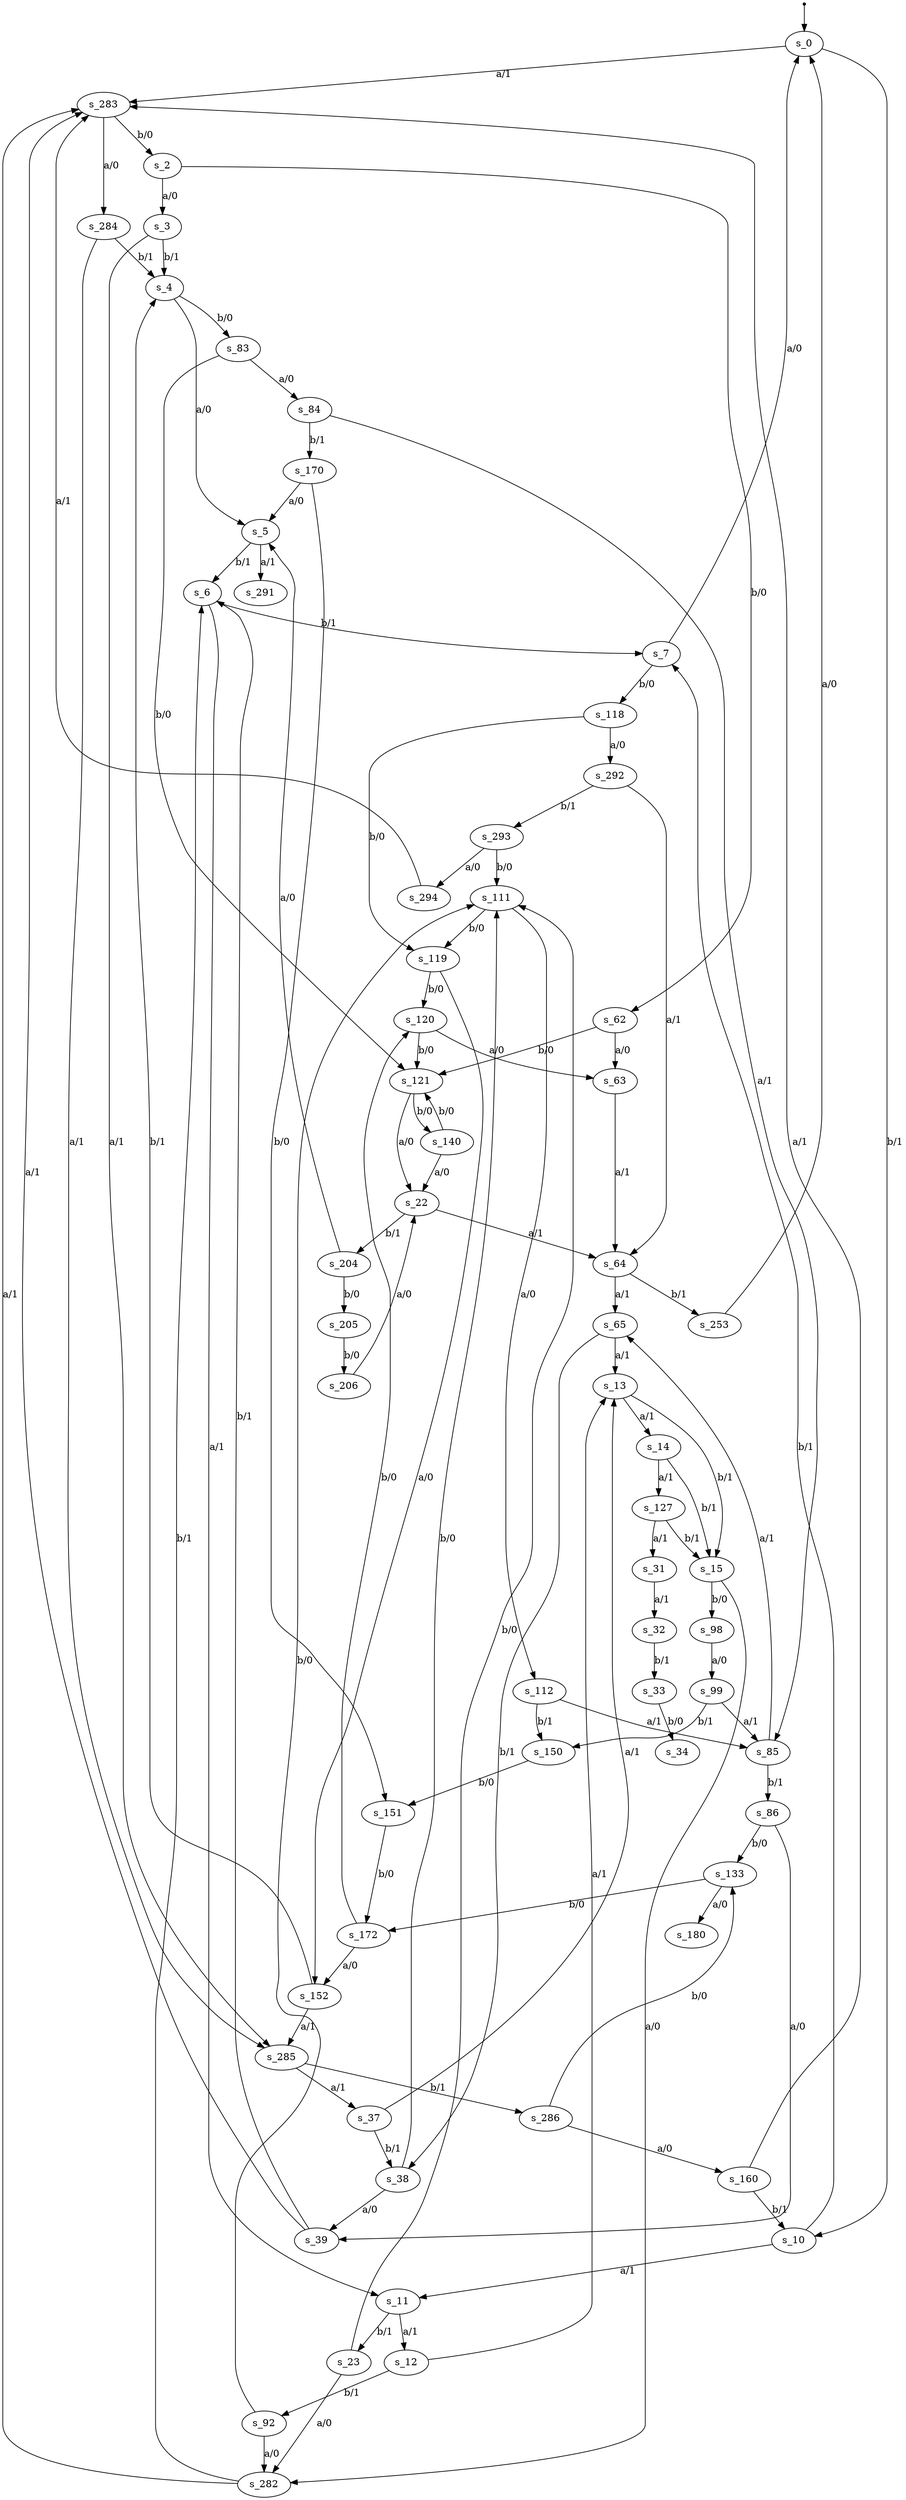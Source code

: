 digraph fsm {
	s_0 [root=true]
	s_283
	s_2
	s_3
	s_4
	s_5
	s_6
	s_7
	s_10
	s_83
	s_84
	s_85
	s_86
	s_39
	s_11
	s_23
	s_282
	s_285
	s_286
	s_160
	s_62
	s_63
	s_37
	s_13
	s_15
	s_118
	s_292
	s_293
	s_294
	s_98
	s_99
	s_150
	s_151
	s_64
	s_65
	s_284
	s_121
	s_140
	s_22
	s_253
	s_204
	s_205
	s_206
	s_291
	s_14
	s_38
	s_111
	s_119
	s_120
	s_170
	s_133
	s_180
	s_12
	s_92
	s_172
	s_152
	s_127
	s_31
	s_32
	s_33
	s_34
	s_112
	qi [shape = point]
	qi -> s_0
	s_0 -> s_283 [label="a/1"]
	s_283 -> s_2 [label="b/0"]
	s_2 -> s_3 [label="a/0"]
	s_3 -> s_4 [label="b/1"]
	s_4 -> s_5 [label="a/0"]
	s_5 -> s_6 [label="b/1"]
	s_6 -> s_7 [label="b/1"]
	s_7 -> s_0 [label="a/0"]
	s_0 -> s_10 [label="b/1"]
	s_4 -> s_83 [label="b/0"]
	s_83 -> s_84 [label="a/0"]
	s_84 -> s_85 [label="a/1"]
	s_85 -> s_86 [label="b/1"]
	s_86 -> s_39 [label="a/0"]
	s_39 -> s_6 [label="b/1"]
	s_6 -> s_11 [label="a/1"]
	s_11 -> s_23 [label="b/1"]
	s_23 -> s_282 [label="a/0"]
	s_3 -> s_285 [label="a/1"]
	s_285 -> s_286 [label="b/1"]
	s_286 -> s_160 [label="a/0"]
	s_160 -> s_10 [label="b/1"]
	s_10 -> s_11 [label="a/1"]
	s_160 -> s_283 [label="a/1"]
	s_2 -> s_62 [label="b/0"]
	s_62 -> s_63 [label="a/0"]
	s_285 -> s_37 [label="a/1"]
	s_37 -> s_13 [label="a/1"]
	s_13 -> s_15 [label="b/1"]
	s_15 -> s_282 [label="a/0"]
	s_282 -> s_6 [label="b/1"]
	s_7 -> s_118 [label="b/0"]
	s_118 -> s_292 [label="a/0"]
	s_292 -> s_293 [label="b/1"]
	s_293 -> s_294 [label="a/0"]
	s_15 -> s_98 [label="b/0"]
	s_98 -> s_99 [label="a/0"]
	s_99 -> s_150 [label="b/1"]
	s_150 -> s_151 [label="b/0"]
	s_63 -> s_64 [label="a/1"]
	s_64 -> s_65 [label="a/1"]
	s_65 -> s_13 [label="a/1"]
	s_282 -> s_283 [label="a/1"]
	s_283 -> s_284 [label="a/0"]
	s_284 -> s_285 [label="a/1"]
	s_62 -> s_121 [label="b/0"]
	s_121 -> s_140 [label="b/0"]
	s_140 -> s_22 [label="a/0"]
	s_22 -> s_64 [label="a/1"]
	s_64 -> s_253 [label="b/1"]
	s_253 -> s_0 [label="a/0"]
	s_121 -> s_22 [label="a/0"]
	s_22 -> s_204 [label="b/1"]
	s_204 -> s_205 [label="b/0"]
	s_205 -> s_206 [label="b/0"]
	s_206 -> s_22 [label="a/0"]
	s_204 -> s_5 [label="a/0"]
	s_5 -> s_291 [label="a/1"]
	s_13 -> s_14 [label="a/1"]
	s_37 -> s_38 [label="b/1"]
	s_38 -> s_39 [label="a/0"]
	s_39 -> s_283 [label="a/1"]
	s_38 -> s_111 [label="b/0"]
	s_111 -> s_119 [label="b/0"]
	s_119 -> s_120 [label="b/0"]
	s_120 -> s_63 [label="a/0"]
	s_84 -> s_170 [label="b/1"]
	s_170 -> s_151 [label="b/0"]
	s_286 -> s_133 [label="b/0"]
	s_133 -> s_180 [label="a/0"]
	s_284 -> s_4 [label="b/1"]
	s_11 -> s_12 [label="a/1"]
	s_12 -> s_13 [label="a/1"]
	s_99 -> s_85 [label="a/1"]
	s_85 -> s_65 [label="a/1"]
	s_65 -> s_38 [label="b/1"]
	s_12 -> s_92 [label="b/1"]
	s_92 -> s_282 [label="a/0"]
	s_118 -> s_119 [label="b/0"]
	s_151 -> s_172 [label="b/0"]
	s_172 -> s_152 [label="a/0"]
	s_152 -> s_285 [label="a/1"]
	s_152 -> s_4 [label="b/1"]
	s_170 -> s_5 [label="a/0"]
	s_83 -> s_121 [label="b/0"]
	s_140 -> s_121 [label="b/0"]
	s_14 -> s_15 [label="b/1"]
	s_14 -> s_127 [label="a/1"]
	s_127 -> s_15 [label="b/1"]
	s_86 -> s_133 [label="b/0"]
	s_92 -> s_111 [label="b/0"]
	s_10 -> s_7 [label="b/1"]
	s_127 -> s_31 [label="a/1"]
	s_31 -> s_32 [label="a/1"]
	s_32 -> s_33 [label="b/1"]
	s_33 -> s_34 [label="b/0"]
	s_120 -> s_121 [label="b/0"]
	s_23 -> s_111 [label="b/0"]
	s_111 -> s_112 [label="a/0"]
	s_112 -> s_85 [label="a/1"]
	s_119 -> s_152 [label="a/0"]
	s_294 -> s_283 [label="a/1"]
	s_293 -> s_111 [label="b/0"]
	s_112 -> s_150 [label="b/1"]
	s_292 -> s_64 [label="a/1"]
	s_133 -> s_172 [label="b/0"]
	s_172 -> s_120 [label="b/0"]
}